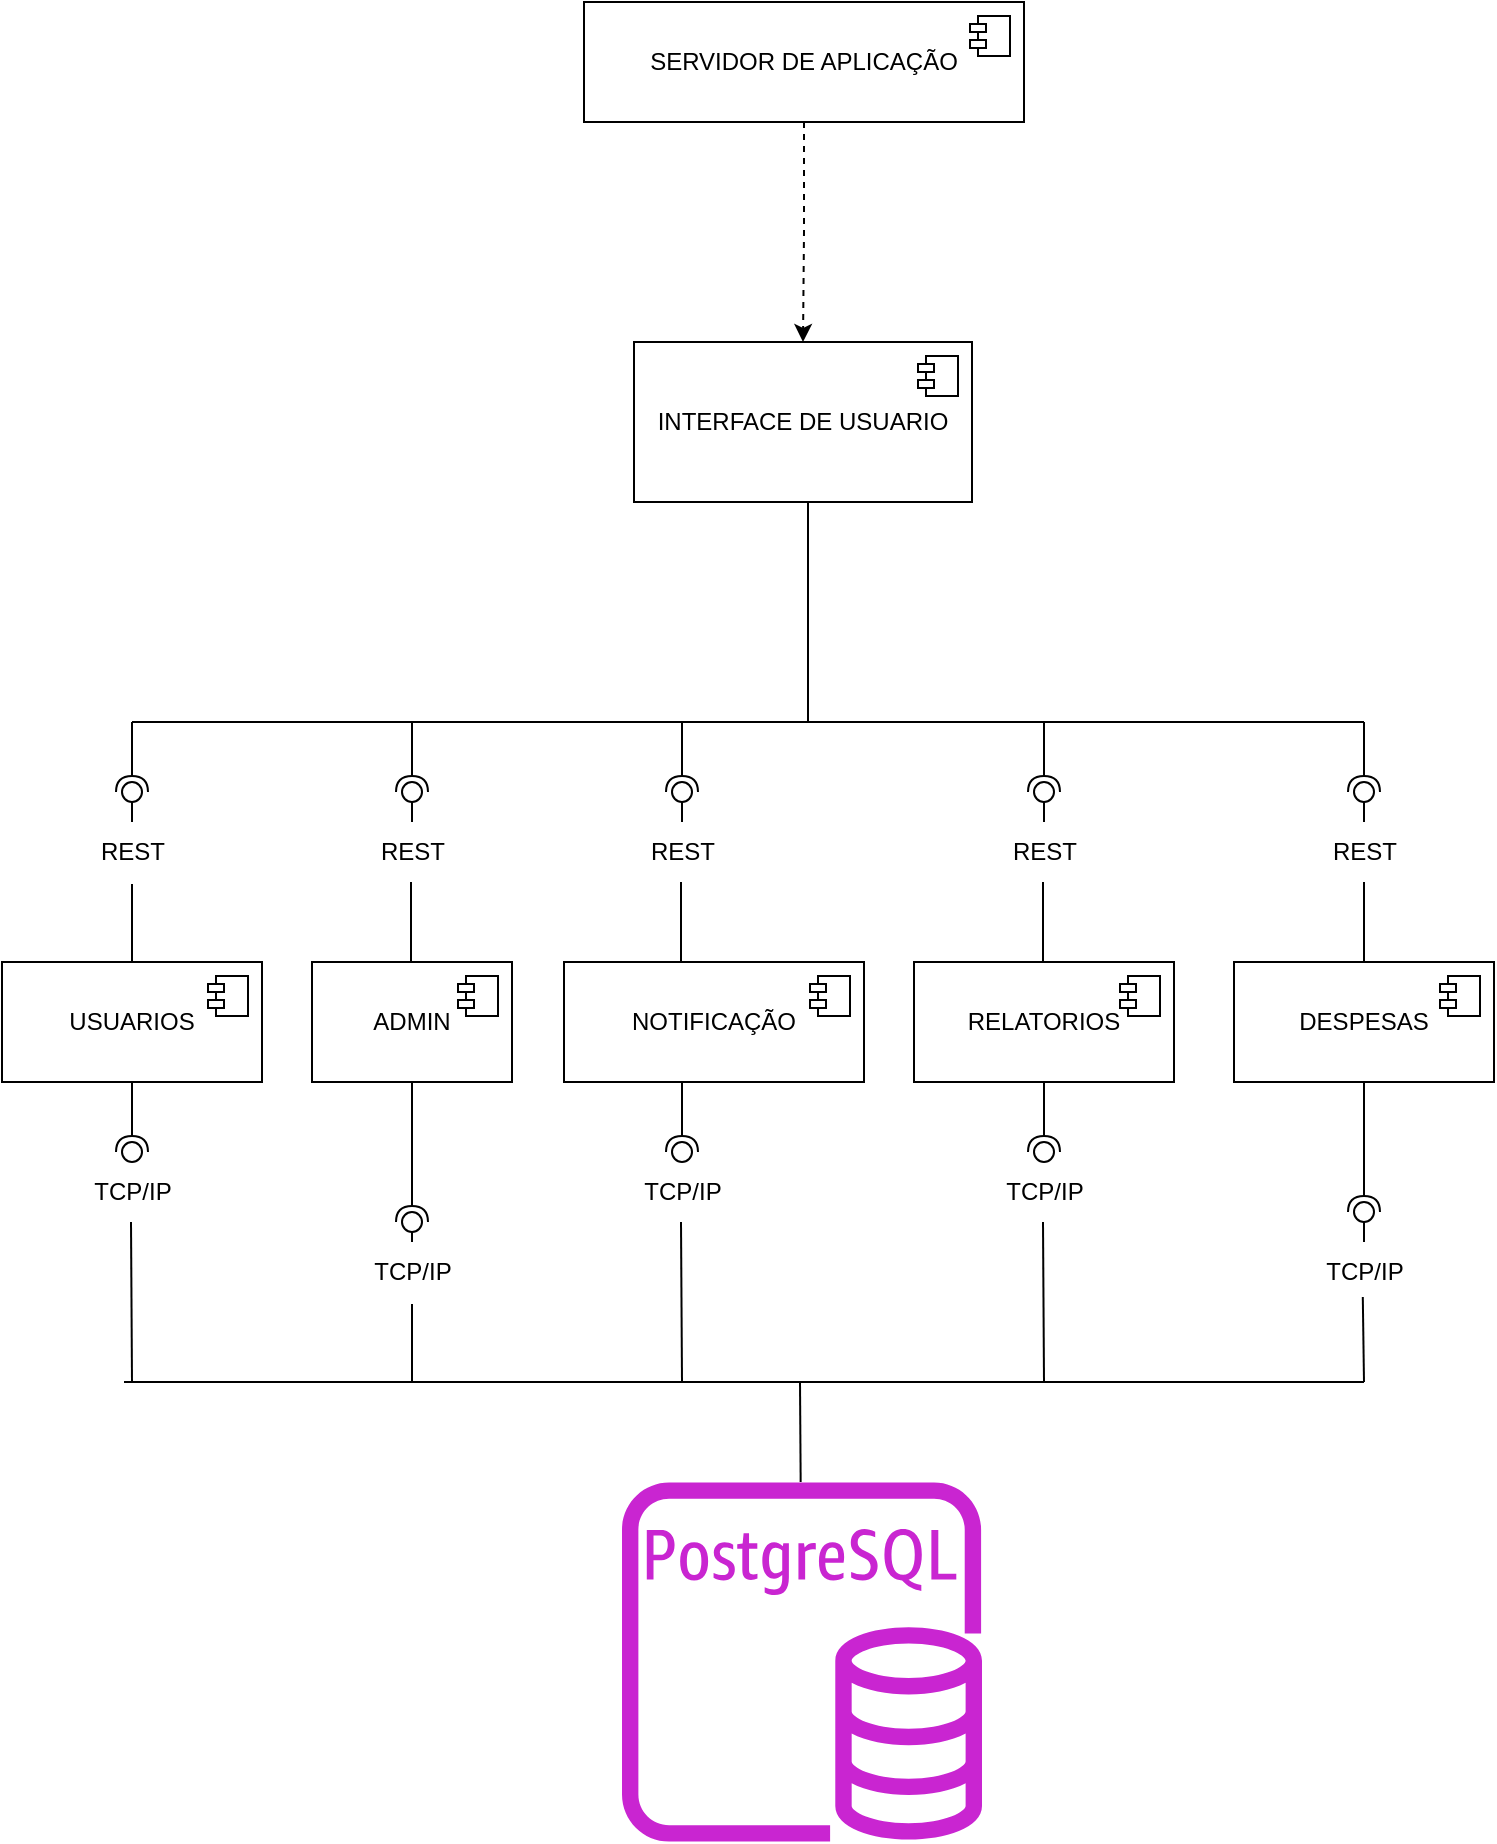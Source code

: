 <mxfile version="27.1.1">
  <diagram name="Página-1" id="1hL9Om-VZf7akXX2MLqt">
    <mxGraphModel dx="1106" dy="571" grid="1" gridSize="10" guides="1" tooltips="1" connect="1" arrows="1" fold="1" page="1" pageScale="1" pageWidth="827" pageHeight="1169" math="0" shadow="0">
      <root>
        <mxCell id="0" />
        <mxCell id="1" parent="0" />
        <mxCell id="CLTjU7gQj4OqJzBRMQx3-9" value="ADMIN" style="html=1;dropTarget=0;whiteSpace=wrap;" parent="1" vertex="1">
          <mxGeometry x="164" y="710" width="100" height="60" as="geometry" />
        </mxCell>
        <mxCell id="CLTjU7gQj4OqJzBRMQx3-10" value="" style="shape=module;jettyWidth=8;jettyHeight=4;" parent="CLTjU7gQj4OqJzBRMQx3-9" vertex="1">
          <mxGeometry x="1" width="20" height="20" relative="1" as="geometry">
            <mxPoint x="-27" y="7" as="offset" />
          </mxGeometry>
        </mxCell>
        <mxCell id="CLTjU7gQj4OqJzBRMQx3-13" value="NOTIFICAÇÃO" style="html=1;dropTarget=0;whiteSpace=wrap;" parent="1" vertex="1">
          <mxGeometry x="290" y="710" width="150" height="60" as="geometry" />
        </mxCell>
        <mxCell id="CLTjU7gQj4OqJzBRMQx3-14" value="" style="shape=module;jettyWidth=8;jettyHeight=4;" parent="CLTjU7gQj4OqJzBRMQx3-13" vertex="1">
          <mxGeometry x="1" width="20" height="20" relative="1" as="geometry">
            <mxPoint x="-27" y="7" as="offset" />
          </mxGeometry>
        </mxCell>
        <mxCell id="CLTjU7gQj4OqJzBRMQx3-25" style="edgeStyle=orthogonalEdgeStyle;rounded=0;orthogonalLoop=1;jettySize=auto;html=1;endArrow=none;startFill=0;" parent="1" source="CLTjU7gQj4OqJzBRMQx3-21" edge="1">
          <mxGeometry relative="1" as="geometry">
            <mxPoint x="74" y="590" as="targetPoint" />
            <Array as="points">
              <mxPoint x="412" y="590" />
              <mxPoint x="74" y="590" />
            </Array>
          </mxGeometry>
        </mxCell>
        <mxCell id="CLTjU7gQj4OqJzBRMQx3-21" value="INTERFACE DE USUARIO" style="html=1;dropTarget=0;whiteSpace=wrap;" parent="1" vertex="1">
          <mxGeometry x="325" y="400" width="169" height="80" as="geometry" />
        </mxCell>
        <mxCell id="CLTjU7gQj4OqJzBRMQx3-22" value="" style="shape=module;jettyWidth=8;jettyHeight=4;" parent="CLTjU7gQj4OqJzBRMQx3-21" vertex="1">
          <mxGeometry x="1" width="20" height="20" relative="1" as="geometry">
            <mxPoint x="-27" y="7" as="offset" />
          </mxGeometry>
        </mxCell>
        <mxCell id="CLTjU7gQj4OqJzBRMQx3-28" style="edgeStyle=orthogonalEdgeStyle;rounded=0;orthogonalLoop=1;jettySize=auto;html=1;endArrow=none;startFill=0;" parent="1" edge="1">
          <mxGeometry relative="1" as="geometry">
            <mxPoint x="409" y="590" as="sourcePoint" />
            <mxPoint x="690" y="590" as="targetPoint" />
            <Array as="points">
              <mxPoint x="669" y="590" />
            </Array>
          </mxGeometry>
        </mxCell>
        <mxCell id="CLTjU7gQj4OqJzBRMQx3-43" value="" style="rounded=0;orthogonalLoop=1;jettySize=auto;html=1;endArrow=halfCircle;endFill=0;endSize=6;strokeWidth=1;sketch=0;" parent="1" target="CLTjU7gQj4OqJzBRMQx3-45" edge="1">
          <mxGeometry relative="1" as="geometry">
            <mxPoint x="349" y="590" as="sourcePoint" />
          </mxGeometry>
        </mxCell>
        <mxCell id="CLTjU7gQj4OqJzBRMQx3-44" value="" style="rounded=0;orthogonalLoop=1;jettySize=auto;html=1;endArrow=oval;endFill=0;sketch=0;sourcePerimeterSpacing=0;targetPerimeterSpacing=0;endSize=10;exitX=0.5;exitY=0;exitDx=0;exitDy=0;" parent="1" source="CLTjU7gQj4OqJzBRMQx3-46" target="CLTjU7gQj4OqJzBRMQx3-45" edge="1">
          <mxGeometry relative="1" as="geometry">
            <mxPoint x="359" y="660" as="sourcePoint" />
          </mxGeometry>
        </mxCell>
        <mxCell id="CLTjU7gQj4OqJzBRMQx3-45" value="" style="ellipse;whiteSpace=wrap;html=1;align=center;aspect=fixed;fillColor=none;strokeColor=none;resizable=0;perimeter=centerPerimeter;rotatable=0;allowArrows=0;points=[];outlineConnect=1;" parent="1" vertex="1">
          <mxGeometry x="344" y="620" width="10" height="10" as="geometry" />
        </mxCell>
        <mxCell id="CLTjU7gQj4OqJzBRMQx3-53" value="" style="rounded=0;orthogonalLoop=1;jettySize=auto;html=1;endArrow=halfCircle;endFill=0;endSize=6;strokeWidth=1;sketch=0;" parent="1" target="CLTjU7gQj4OqJzBRMQx3-55" edge="1">
          <mxGeometry relative="1" as="geometry">
            <mxPoint x="214" y="590" as="sourcePoint" />
          </mxGeometry>
        </mxCell>
        <mxCell id="CLTjU7gQj4OqJzBRMQx3-54" value="" style="rounded=0;orthogonalLoop=1;jettySize=auto;html=1;endArrow=oval;endFill=0;sketch=0;sourcePerimeterSpacing=0;targetPerimeterSpacing=0;endSize=10;exitX=0.5;exitY=0;exitDx=0;exitDy=0;" parent="1" source="CLTjU7gQj4OqJzBRMQx3-56" target="CLTjU7gQj4OqJzBRMQx3-55" edge="1">
          <mxGeometry relative="1" as="geometry">
            <mxPoint x="369" y="690" as="sourcePoint" />
          </mxGeometry>
        </mxCell>
        <mxCell id="CLTjU7gQj4OqJzBRMQx3-55" value="" style="ellipse;whiteSpace=wrap;html=1;align=center;aspect=fixed;fillColor=none;strokeColor=none;resizable=0;perimeter=centerPerimeter;rotatable=0;allowArrows=0;points=[];outlineConnect=1;" parent="1" vertex="1">
          <mxGeometry x="209" y="620" width="10" height="10" as="geometry" />
        </mxCell>
        <mxCell id="CLTjU7gQj4OqJzBRMQx3-57" value="" style="rounded=0;orthogonalLoop=1;jettySize=auto;html=1;endArrow=halfCircle;endFill=0;endSize=6;strokeWidth=1;sketch=0;" parent="1" target="CLTjU7gQj4OqJzBRMQx3-59" edge="1">
          <mxGeometry relative="1" as="geometry">
            <mxPoint x="530" y="590" as="sourcePoint" />
          </mxGeometry>
        </mxCell>
        <mxCell id="CLTjU7gQj4OqJzBRMQx3-58" value="" style="rounded=0;orthogonalLoop=1;jettySize=auto;html=1;endArrow=oval;endFill=0;sketch=0;sourcePerimeterSpacing=0;targetPerimeterSpacing=0;endSize=10;exitX=0.5;exitY=0;exitDx=0;exitDy=0;" parent="1" source="CLTjU7gQj4OqJzBRMQx3-61" target="CLTjU7gQj4OqJzBRMQx3-59" edge="1">
          <mxGeometry relative="1" as="geometry">
            <mxPoint x="289" y="700" as="sourcePoint" />
          </mxGeometry>
        </mxCell>
        <mxCell id="CLTjU7gQj4OqJzBRMQx3-59" value="" style="ellipse;whiteSpace=wrap;html=1;align=center;aspect=fixed;fillColor=none;strokeColor=none;resizable=0;perimeter=centerPerimeter;rotatable=0;allowArrows=0;points=[];outlineConnect=1;" parent="1" vertex="1">
          <mxGeometry x="525" y="620" width="10" height="10" as="geometry" />
        </mxCell>
        <mxCell id="CLTjU7gQj4OqJzBRMQx3-67" value="" style="rounded=0;orthogonalLoop=1;jettySize=auto;html=1;endArrow=halfCircle;endFill=0;endSize=6;strokeWidth=1;sketch=0;" parent="1" target="CLTjU7gQj4OqJzBRMQx3-69" edge="1">
          <mxGeometry relative="1" as="geometry">
            <mxPoint x="74" y="590" as="sourcePoint" />
          </mxGeometry>
        </mxCell>
        <mxCell id="CLTjU7gQj4OqJzBRMQx3-68" value="" style="rounded=0;orthogonalLoop=1;jettySize=auto;html=1;endArrow=oval;endFill=0;sketch=0;sourcePerimeterSpacing=0;targetPerimeterSpacing=0;endSize=10;exitX=0.5;exitY=0;exitDx=0;exitDy=0;" parent="1" source="CLTjU7gQj4OqJzBRMQx3-70" target="CLTjU7gQj4OqJzBRMQx3-69" edge="1">
          <mxGeometry relative="1" as="geometry">
            <mxPoint x="224" y="680" as="sourcePoint" />
          </mxGeometry>
        </mxCell>
        <mxCell id="CLTjU7gQj4OqJzBRMQx3-69" value="" style="ellipse;whiteSpace=wrap;html=1;align=center;aspect=fixed;fillColor=none;strokeColor=none;resizable=0;perimeter=centerPerimeter;rotatable=0;allowArrows=0;points=[];outlineConnect=1;" parent="1" vertex="1">
          <mxGeometry x="69" y="620" width="10" height="10" as="geometry" />
        </mxCell>
        <mxCell id="CLTjU7gQj4OqJzBRMQx3-71" value="" style="rounded=0;orthogonalLoop=1;jettySize=auto;html=1;endArrow=halfCircle;endFill=0;endSize=6;strokeWidth=1;sketch=0;" parent="1" target="CLTjU7gQj4OqJzBRMQx3-73" edge="1">
          <mxGeometry relative="1" as="geometry">
            <mxPoint x="690" y="590" as="sourcePoint" />
          </mxGeometry>
        </mxCell>
        <mxCell id="CLTjU7gQj4OqJzBRMQx3-72" value="" style="rounded=0;orthogonalLoop=1;jettySize=auto;html=1;endArrow=oval;endFill=0;sketch=0;sourcePerimeterSpacing=0;targetPerimeterSpacing=0;endSize=10;exitX=0.5;exitY=0;exitDx=0;exitDy=0;" parent="1" source="CLTjU7gQj4OqJzBRMQx3-60" target="CLTjU7gQj4OqJzBRMQx3-73" edge="1">
          <mxGeometry relative="1" as="geometry">
            <mxPoint x="165" y="690" as="sourcePoint" />
            <Array as="points" />
          </mxGeometry>
        </mxCell>
        <mxCell id="CLTjU7gQj4OqJzBRMQx3-73" value="" style="ellipse;whiteSpace=wrap;html=1;align=center;aspect=fixed;fillColor=none;strokeColor=none;resizable=0;perimeter=centerPerimeter;rotatable=0;allowArrows=0;points=[];outlineConnect=1;" parent="1" vertex="1">
          <mxGeometry x="685" y="620" width="10" height="10" as="geometry" />
        </mxCell>
        <mxCell id="CLTjU7gQj4OqJzBRMQx3-91" value="" style="rounded=0;orthogonalLoop=1;jettySize=auto;html=1;endArrow=halfCircle;endFill=0;endSize=6;strokeWidth=1;sketch=0;exitX=0.5;exitY=1;exitDx=0;exitDy=0;" parent="1" source="CLTjU7gQj4OqJzBRMQx3-3" target="CLTjU7gQj4OqJzBRMQx3-93" edge="1">
          <mxGeometry relative="1" as="geometry">
            <mxPoint x="84" y="600" as="sourcePoint" />
          </mxGeometry>
        </mxCell>
        <mxCell id="CLTjU7gQj4OqJzBRMQx3-92" value="" style="rounded=0;orthogonalLoop=1;jettySize=auto;html=1;endArrow=oval;endFill=0;sketch=0;sourcePerimeterSpacing=0;targetPerimeterSpacing=0;endSize=10;" parent="1" source="CLTjU7gQj4OqJzBRMQx3-94" target="CLTjU7gQj4OqJzBRMQx3-93" edge="1">
          <mxGeometry relative="1" as="geometry">
            <mxPoint x="80.5" y="760" as="sourcePoint" />
          </mxGeometry>
        </mxCell>
        <mxCell id="CLTjU7gQj4OqJzBRMQx3-93" value="" style="ellipse;whiteSpace=wrap;html=1;align=center;aspect=fixed;fillColor=none;strokeColor=none;resizable=0;perimeter=centerPerimeter;rotatable=0;allowArrows=0;points=[];outlineConnect=1;" parent="1" vertex="1">
          <mxGeometry x="69" y="800" width="10" height="10" as="geometry" />
        </mxCell>
        <mxCell id="CLTjU7gQj4OqJzBRMQx3-70" value="REST" style="text;html=1;align=center;verticalAlign=middle;resizable=0;points=[];autosize=1;strokeColor=none;fillColor=none;" parent="1" vertex="1">
          <mxGeometry x="44" y="640" width="60" height="30" as="geometry" />
        </mxCell>
        <mxCell id="CLTjU7gQj4OqJzBRMQx3-56" value="REST" style="text;html=1;align=center;verticalAlign=middle;resizable=0;points=[];autosize=1;strokeColor=none;fillColor=none;" parent="1" vertex="1">
          <mxGeometry x="184" y="640" width="60" height="30" as="geometry" />
        </mxCell>
        <mxCell id="CLTjU7gQj4OqJzBRMQx3-46" value="REST" style="text;html=1;align=center;verticalAlign=middle;resizable=0;points=[];autosize=1;strokeColor=none;fillColor=none;" parent="1" vertex="1">
          <mxGeometry x="319" y="640" width="60" height="30" as="geometry" />
        </mxCell>
        <mxCell id="CLTjU7gQj4OqJzBRMQx3-61" value="REST" style="text;html=1;align=center;verticalAlign=middle;resizable=0;points=[];autosize=1;strokeColor=none;fillColor=none;" parent="1" vertex="1">
          <mxGeometry x="500" y="640" width="60" height="30" as="geometry" />
        </mxCell>
        <mxCell id="CLTjU7gQj4OqJzBRMQx3-60" value="REST" style="text;html=1;align=center;verticalAlign=middle;resizable=0;points=[];autosize=1;strokeColor=none;fillColor=none;" parent="1" vertex="1">
          <mxGeometry x="660" y="640" width="60" height="30" as="geometry" />
        </mxCell>
        <mxCell id="CLTjU7gQj4OqJzBRMQx3-94" value="TCP/IP" style="text;html=1;align=center;verticalAlign=middle;resizable=0;points=[];autosize=1;strokeColor=none;fillColor=none;" parent="1" vertex="1">
          <mxGeometry x="44" y="810" width="60" height="30" as="geometry" />
        </mxCell>
        <mxCell id="CLTjU7gQj4OqJzBRMQx3-104" value="" style="endArrow=none;html=1;rounded=0;entryX=0.5;entryY=1;entryDx=0;entryDy=0;entryPerimeter=0;exitX=0.5;exitY=0;exitDx=0;exitDy=0;" parent="1" target="CLTjU7gQj4OqJzBRMQx3-60" edge="1">
          <mxGeometry width="50" height="50" relative="1" as="geometry">
            <mxPoint x="690" y="710" as="sourcePoint" />
            <mxPoint x="370" y="680" as="targetPoint" />
          </mxGeometry>
        </mxCell>
        <mxCell id="CLTjU7gQj4OqJzBRMQx3-105" value="" style="endArrow=none;html=1;rounded=0;entryX=0.5;entryY=1;entryDx=0;entryDy=0;entryPerimeter=0;" parent="1" edge="1">
          <mxGeometry width="50" height="50" relative="1" as="geometry">
            <mxPoint x="529.5" y="710" as="sourcePoint" />
            <mxPoint x="529.5" y="670" as="targetPoint" />
          </mxGeometry>
        </mxCell>
        <mxCell id="CLTjU7gQj4OqJzBRMQx3-107" value="" style="endArrow=none;html=1;rounded=0;entryX=0.5;entryY=1;entryDx=0;entryDy=0;entryPerimeter=0;" parent="1" edge="1">
          <mxGeometry width="50" height="50" relative="1" as="geometry">
            <mxPoint x="348.5" y="710" as="sourcePoint" />
            <mxPoint x="348.5" y="670" as="targetPoint" />
          </mxGeometry>
        </mxCell>
        <mxCell id="CLTjU7gQj4OqJzBRMQx3-108" value="" style="endArrow=none;html=1;rounded=0;entryX=0.5;entryY=1;entryDx=0;entryDy=0;entryPerimeter=0;" parent="1" edge="1">
          <mxGeometry width="50" height="50" relative="1" as="geometry">
            <mxPoint x="213.5" y="710" as="sourcePoint" />
            <mxPoint x="213.5" y="670" as="targetPoint" />
          </mxGeometry>
        </mxCell>
        <mxCell id="CLTjU7gQj4OqJzBRMQx3-109" value="" style="endArrow=none;html=1;rounded=0;entryX=0.5;entryY=1.033;entryDx=0;entryDy=0;entryPerimeter=0;exitX=0.5;exitY=0;exitDx=0;exitDy=0;" parent="1" source="CLTjU7gQj4OqJzBRMQx3-3" target="CLTjU7gQj4OqJzBRMQx3-70" edge="1">
          <mxGeometry width="50" height="50" relative="1" as="geometry">
            <mxPoint x="509.5" y="740" as="sourcePoint" />
            <mxPoint x="289" y="690" as="targetPoint" />
          </mxGeometry>
        </mxCell>
        <mxCell id="CLTjU7gQj4OqJzBRMQx3-110" value="" style="endArrow=none;html=1;rounded=0;entryX=0.5;entryY=1.033;entryDx=0;entryDy=0;entryPerimeter=0;" parent="1" edge="1">
          <mxGeometry width="50" height="50" relative="1" as="geometry">
            <mxPoint x="74" y="920" as="sourcePoint" />
            <mxPoint x="73.5" y="840" as="targetPoint" />
          </mxGeometry>
        </mxCell>
        <mxCell id="CLTjU7gQj4OqJzBRMQx3-111" value="" style="rounded=0;orthogonalLoop=1;jettySize=auto;html=1;endArrow=halfCircle;endFill=0;endSize=6;strokeWidth=1;sketch=0;exitX=0.5;exitY=1;exitDx=0;exitDy=0;" parent="1" source="CLTjU7gQj4OqJzBRMQx3-9" edge="1">
          <mxGeometry relative="1" as="geometry">
            <mxPoint x="213.5" y="800" as="sourcePoint" />
            <mxPoint x="214" y="840" as="targetPoint" />
          </mxGeometry>
        </mxCell>
        <mxCell id="CLTjU7gQj4OqJzBRMQx3-112" value="" style="rounded=0;orthogonalLoop=1;jettySize=auto;html=1;endArrow=oval;endFill=0;sketch=0;sourcePerimeterSpacing=0;targetPerimeterSpacing=0;endSize=10;" parent="1" source="CLTjU7gQj4OqJzBRMQx3-114" edge="1">
          <mxGeometry relative="1" as="geometry">
            <mxPoint x="220.5" y="770" as="sourcePoint" />
            <mxPoint x="214" y="840" as="targetPoint" />
          </mxGeometry>
        </mxCell>
        <mxCell id="CLTjU7gQj4OqJzBRMQx3-113" value="" style="ellipse;whiteSpace=wrap;html=1;align=center;aspect=fixed;fillColor=none;strokeColor=none;resizable=0;perimeter=centerPerimeter;rotatable=0;allowArrows=0;points=[];outlineConnect=1;" parent="1" vertex="1">
          <mxGeometry x="209" y="810" width="10" height="10" as="geometry" />
        </mxCell>
        <mxCell id="CLTjU7gQj4OqJzBRMQx3-115" value="" style="endArrow=none;html=1;rounded=0;entryX=0.5;entryY=1.033;entryDx=0;entryDy=0;entryPerimeter=0;" parent="1" source="CLTjU7gQj4OqJzBRMQx3-114" edge="1">
          <mxGeometry width="50" height="50" relative="1" as="geometry">
            <mxPoint x="213.5" y="920" as="sourcePoint" />
            <mxPoint x="213.5" y="850" as="targetPoint" />
          </mxGeometry>
        </mxCell>
        <mxCell id="CLTjU7gQj4OqJzBRMQx3-116" value="" style="rounded=0;orthogonalLoop=1;jettySize=auto;html=1;endArrow=halfCircle;endFill=0;endSize=6;strokeWidth=1;sketch=0;exitX=0.5;exitY=1;exitDx=0;exitDy=0;" parent="1" target="CLTjU7gQj4OqJzBRMQx3-118" edge="1">
          <mxGeometry relative="1" as="geometry">
            <mxPoint x="349" y="770" as="sourcePoint" />
          </mxGeometry>
        </mxCell>
        <mxCell id="CLTjU7gQj4OqJzBRMQx3-117" value="" style="rounded=0;orthogonalLoop=1;jettySize=auto;html=1;endArrow=oval;endFill=0;sketch=0;sourcePerimeterSpacing=0;targetPerimeterSpacing=0;endSize=10;" parent="1" source="CLTjU7gQj4OqJzBRMQx3-119" target="CLTjU7gQj4OqJzBRMQx3-118" edge="1">
          <mxGeometry relative="1" as="geometry">
            <mxPoint x="355.5" y="760" as="sourcePoint" />
          </mxGeometry>
        </mxCell>
        <mxCell id="CLTjU7gQj4OqJzBRMQx3-118" value="" style="ellipse;whiteSpace=wrap;html=1;align=center;aspect=fixed;fillColor=none;strokeColor=none;resizable=0;perimeter=centerPerimeter;rotatable=0;allowArrows=0;points=[];outlineConnect=1;" parent="1" vertex="1">
          <mxGeometry x="344" y="800" width="10" height="10" as="geometry" />
        </mxCell>
        <mxCell id="CLTjU7gQj4OqJzBRMQx3-119" value="TCP/IP" style="text;html=1;align=center;verticalAlign=middle;resizable=0;points=[];autosize=1;strokeColor=none;fillColor=none;" parent="1" vertex="1">
          <mxGeometry x="319" y="810" width="60" height="30" as="geometry" />
        </mxCell>
        <mxCell id="CLTjU7gQj4OqJzBRMQx3-120" value="" style="endArrow=none;html=1;rounded=0;entryX=0.5;entryY=1.033;entryDx=0;entryDy=0;entryPerimeter=0;" parent="1" edge="1">
          <mxGeometry width="50" height="50" relative="1" as="geometry">
            <mxPoint x="349" y="920" as="sourcePoint" />
            <mxPoint x="348.5" y="840" as="targetPoint" />
          </mxGeometry>
        </mxCell>
        <mxCell id="CLTjU7gQj4OqJzBRMQx3-126" value="" style="rounded=0;orthogonalLoop=1;jettySize=auto;html=1;endArrow=halfCircle;endFill=0;endSize=6;strokeWidth=1;sketch=0;exitX=0.5;exitY=1;exitDx=0;exitDy=0;" parent="1" target="CLTjU7gQj4OqJzBRMQx3-128" edge="1">
          <mxGeometry relative="1" as="geometry">
            <mxPoint x="530" y="770" as="sourcePoint" />
          </mxGeometry>
        </mxCell>
        <mxCell id="CLTjU7gQj4OqJzBRMQx3-127" value="" style="rounded=0;orthogonalLoop=1;jettySize=auto;html=1;endArrow=oval;endFill=0;sketch=0;sourcePerimeterSpacing=0;targetPerimeterSpacing=0;endSize=10;" parent="1" source="CLTjU7gQj4OqJzBRMQx3-129" target="CLTjU7gQj4OqJzBRMQx3-128" edge="1">
          <mxGeometry relative="1" as="geometry">
            <mxPoint x="536.5" y="760" as="sourcePoint" />
          </mxGeometry>
        </mxCell>
        <mxCell id="CLTjU7gQj4OqJzBRMQx3-128" value="" style="ellipse;whiteSpace=wrap;html=1;align=center;aspect=fixed;fillColor=none;strokeColor=none;resizable=0;perimeter=centerPerimeter;rotatable=0;allowArrows=0;points=[];outlineConnect=1;" parent="1" vertex="1">
          <mxGeometry x="525" y="800" width="10" height="10" as="geometry" />
        </mxCell>
        <mxCell id="CLTjU7gQj4OqJzBRMQx3-129" value="TCP/IP" style="text;html=1;align=center;verticalAlign=middle;resizable=0;points=[];autosize=1;strokeColor=none;fillColor=none;" parent="1" vertex="1">
          <mxGeometry x="500" y="810" width="60" height="30" as="geometry" />
        </mxCell>
        <mxCell id="CLTjU7gQj4OqJzBRMQx3-130" value="" style="endArrow=none;html=1;rounded=0;entryX=0.5;entryY=1.033;entryDx=0;entryDy=0;entryPerimeter=0;" parent="1" edge="1">
          <mxGeometry width="50" height="50" relative="1" as="geometry">
            <mxPoint x="530" y="920" as="sourcePoint" />
            <mxPoint x="529.5" y="840" as="targetPoint" />
          </mxGeometry>
        </mxCell>
        <mxCell id="CLTjU7gQj4OqJzBRMQx3-131" value="" style="rounded=0;orthogonalLoop=1;jettySize=auto;html=1;endArrow=halfCircle;endFill=0;endSize=6;strokeWidth=1;sketch=0;exitX=0.5;exitY=1;exitDx=0;exitDy=0;" parent="1" target="CLTjU7gQj4OqJzBRMQx3-133" edge="1">
          <mxGeometry relative="1" as="geometry">
            <mxPoint x="690" y="770" as="sourcePoint" />
          </mxGeometry>
        </mxCell>
        <mxCell id="CLTjU7gQj4OqJzBRMQx3-132" value="" style="rounded=0;orthogonalLoop=1;jettySize=auto;html=1;endArrow=oval;endFill=0;sketch=0;sourcePerimeterSpacing=0;targetPerimeterSpacing=0;endSize=10;" parent="1" source="CLTjU7gQj4OqJzBRMQx3-134" target="CLTjU7gQj4OqJzBRMQx3-133" edge="1">
          <mxGeometry relative="1" as="geometry">
            <mxPoint x="696.5" y="760" as="sourcePoint" />
          </mxGeometry>
        </mxCell>
        <mxCell id="CLTjU7gQj4OqJzBRMQx3-133" value="" style="ellipse;whiteSpace=wrap;html=1;align=center;aspect=fixed;fillColor=none;strokeColor=none;resizable=0;perimeter=centerPerimeter;rotatable=0;allowArrows=0;points=[];outlineConnect=1;" parent="1" vertex="1">
          <mxGeometry x="685" y="830" width="10" height="10" as="geometry" />
        </mxCell>
        <mxCell id="CLTjU7gQj4OqJzBRMQx3-134" value="TCP/IP&lt;span style=&quot;color: rgba(0, 0, 0, 0); font-family: monospace; font-size: 0px; text-align: start;&quot;&gt;%3CmxGraphModel%3E%3Croot%3E%3CmxCell%20id%3D%220%22%2F%3E%3CmxCell%20id%3D%221%22%20parent%3D%220%22%2F%3E%3CmxCell%20id%3D%222%22%20value%3D%22Interface%20de%20Usu%C3%A1rio%20(Administrador)%20%2B%20Servi%C3%A7o%20Web%22%20style%3D%22text%3Bhtml%3D1%3Balign%3Dcenter%3BverticalAlign%3Dmiddle%3Bresizable%3D0%3Bpoints%3D%5B%5D%3Bautosize%3D1%3BstrokeColor%3Dnone%3BfillColor%3Dnone%3B%22%20vertex%3D%221%22%20parent%3D%221%22%3E%3CmxGeometry%20y%3D%22540%22%20width%3D%22300%22%20height%3D%2230%22%20as%3D%22geometry%22%2F%3E%3C%2FmxCell%3E%3C%2Froot%3E%3C%2FmxGraphModel%3E&lt;/span&gt;" style="text;html=1;align=center;verticalAlign=middle;resizable=0;points=[];autosize=1;strokeColor=none;fillColor=none;" parent="1" vertex="1">
          <mxGeometry x="660" y="850" width="60" height="30" as="geometry" />
        </mxCell>
        <mxCell id="CLTjU7gQj4OqJzBRMQx3-135" value="" style="endArrow=none;html=1;rounded=0;entryX=0.49;entryY=0.918;entryDx=0;entryDy=0;entryPerimeter=0;" parent="1" target="CLTjU7gQj4OqJzBRMQx3-134" edge="1">
          <mxGeometry width="50" height="50" relative="1" as="geometry">
            <mxPoint x="690" y="920" as="sourcePoint" />
            <mxPoint x="690" y="890" as="targetPoint" />
          </mxGeometry>
        </mxCell>
        <mxCell id="CLTjU7gQj4OqJzBRMQx3-174" value="" style="endArrow=none;html=1;rounded=0;entryX=0.5;entryY=1.033;entryDx=0;entryDy=0;entryPerimeter=0;" parent="1" target="CLTjU7gQj4OqJzBRMQx3-114" edge="1">
          <mxGeometry width="50" height="50" relative="1" as="geometry">
            <mxPoint x="214" y="920" as="sourcePoint" />
            <mxPoint x="213.5" y="850" as="targetPoint" />
            <Array as="points">
              <mxPoint x="214" y="881" />
            </Array>
          </mxGeometry>
        </mxCell>
        <mxCell id="CLTjU7gQj4OqJzBRMQx3-114" value="TCP/IP" style="text;html=1;align=center;verticalAlign=middle;resizable=0;points=[];autosize=1;strokeColor=none;fillColor=none;" parent="1" vertex="1">
          <mxGeometry x="184" y="850" width="60" height="30" as="geometry" />
        </mxCell>
        <mxCell id="CLTjU7gQj4OqJzBRMQx3-181" value="SERVIDOR DE APLICAÇÃO" style="html=1;dropTarget=0;whiteSpace=wrap;" parent="1" vertex="1">
          <mxGeometry x="300" y="230" width="220" height="60" as="geometry" />
        </mxCell>
        <mxCell id="CLTjU7gQj4OqJzBRMQx3-182" value="" style="shape=module;jettyWidth=8;jettyHeight=4;" parent="CLTjU7gQj4OqJzBRMQx3-181" vertex="1">
          <mxGeometry x="1" width="20" height="20" relative="1" as="geometry">
            <mxPoint x="-27" y="7" as="offset" />
          </mxGeometry>
        </mxCell>
        <mxCell id="CLTjU7gQj4OqJzBRMQx3-203" style="edgeStyle=orthogonalEdgeStyle;rounded=0;orthogonalLoop=1;jettySize=auto;html=1;dashed=1;entryX=0.5;entryY=0;entryDx=0;entryDy=0;exitX=0.5;exitY=1;exitDx=0;exitDy=0;" parent="1" source="CLTjU7gQj4OqJzBRMQx3-181" target="CLTjU7gQj4OqJzBRMQx3-21" edge="1">
          <mxGeometry relative="1" as="geometry">
            <mxPoint x="478" y="380" as="sourcePoint" />
            <mxPoint x="419" y="350" as="targetPoint" />
          </mxGeometry>
        </mxCell>
        <mxCell id="SQab3y625th8BfG80qDj-6" value="" style="sketch=0;outlineConnect=0;fontColor=#232F3E;gradientColor=none;fillColor=#C925D1;strokeColor=none;dashed=0;verticalLabelPosition=bottom;verticalAlign=top;align=center;html=1;fontSize=12;fontStyle=0;aspect=fixed;pointerEvents=1;shape=mxgraph.aws4.rds_postgresql_instance;" parent="1" vertex="1">
          <mxGeometry x="319" y="970" width="180" height="180" as="geometry" />
        </mxCell>
        <mxCell id="SQab3y625th8BfG80qDj-9" value="RELATORIOS" style="html=1;dropTarget=0;whiteSpace=wrap;" parent="1" vertex="1">
          <mxGeometry x="465" y="710" width="130" height="60" as="geometry" />
        </mxCell>
        <mxCell id="SQab3y625th8BfG80qDj-10" value="" style="shape=module;jettyWidth=8;jettyHeight=4;" parent="SQab3y625th8BfG80qDj-9" vertex="1">
          <mxGeometry x="1" width="20" height="20" relative="1" as="geometry">
            <mxPoint x="-27" y="7" as="offset" />
          </mxGeometry>
        </mxCell>
        <mxCell id="SQab3y625th8BfG80qDj-12" style="edgeStyle=orthogonalEdgeStyle;rounded=0;orthogonalLoop=1;jettySize=auto;html=1;endArrow=none;startFill=0;" parent="1" edge="1">
          <mxGeometry relative="1" as="geometry">
            <mxPoint x="70" y="920" as="sourcePoint" />
            <mxPoint x="690" y="920" as="targetPoint" />
            <Array as="points">
              <mxPoint x="560" y="920" />
            </Array>
          </mxGeometry>
        </mxCell>
        <mxCell id="SQab3y625th8BfG80qDj-13" value="" style="endArrow=none;html=1;rounded=0;" parent="1" edge="1">
          <mxGeometry width="50" height="50" relative="1" as="geometry">
            <mxPoint x="408.33" y="970" as="sourcePoint" />
            <mxPoint x="408" y="920" as="targetPoint" />
          </mxGeometry>
        </mxCell>
        <mxCell id="SQab3y625th8BfG80qDj-14" value="DESPESAS" style="html=1;dropTarget=0;whiteSpace=wrap;" parent="1" vertex="1">
          <mxGeometry x="625" y="710" width="130" height="60" as="geometry" />
        </mxCell>
        <mxCell id="SQab3y625th8BfG80qDj-15" value="" style="shape=module;jettyWidth=8;jettyHeight=4;" parent="SQab3y625th8BfG80qDj-14" vertex="1">
          <mxGeometry x="1" width="20" height="20" relative="1" as="geometry">
            <mxPoint x="-27" y="7" as="offset" />
          </mxGeometry>
        </mxCell>
        <mxCell id="CLTjU7gQj4OqJzBRMQx3-3" value="USUARIOS" style="html=1;dropTarget=0;whiteSpace=wrap;movable=1;resizable=1;rotatable=1;deletable=1;editable=1;locked=0;connectable=1;" parent="1" vertex="1">
          <mxGeometry x="9" y="710" width="130" height="60" as="geometry" />
        </mxCell>
        <mxCell id="CLTjU7gQj4OqJzBRMQx3-4" value="" style="shape=module;jettyWidth=8;jettyHeight=4;" parent="CLTjU7gQj4OqJzBRMQx3-3" vertex="1">
          <mxGeometry x="1" width="20" height="20" relative="1" as="geometry">
            <mxPoint x="-27" y="7" as="offset" />
          </mxGeometry>
        </mxCell>
      </root>
    </mxGraphModel>
  </diagram>
</mxfile>
